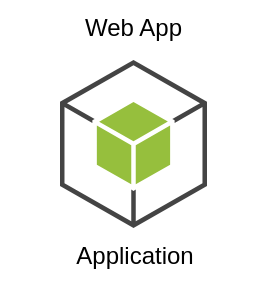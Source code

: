 <mxfile 
  version="25.0.2"
  >
  <diagram
    name="web-app"
    >
    <mxGraphModel
      grid="1" 
      gridSize="10" 
      guides="1" 
      tooltips="1" 
      connect="1" 
      arrows="1" 
      fold="1" 
      page="1" 
      pageScale="1" 
      pageWidth="1" 
      pageHeight="1" 
      math="0" 
      shadow="0"
      >
      <root>
        <mxCell
          id="page"
          />
        <mxCell
          id="root" 
          parent="page"
          />
        <mxCell
          style="align=center;strokeColor=none;verticalAlign=top;aspect=fixed;" 
          id="web_app_webapp" 
          parent="root" 
          value="Web App" 
          vertex="1"
          >
          <mxGeometry
            as="geometry" 
            width="133.5" 
            height="144" 
            x="0" 
            y="0"
            />
          </mxCell>
        <mxCell
          style="shape=mxgraph.aws3.android;fillColor=#96BF3D;verticalLabelPosition=bottom;verticalAlign=top;align=center;aspect=fixed;foo;outlineConnect=0;dashed=0;html=1;gradientColor=none;" 
          id="application" 
          parent="web_app_webapp" 
          value="Application" 
          vertex="1"
          >
          <mxGeometry
            width="73.5" 
            height="84" 
            as="geometry" 
            x="30" 
            y="30"
            />
          </mxCell>
        </root>
      </mxGraphModel>
    </diagram>
  </mxfile>